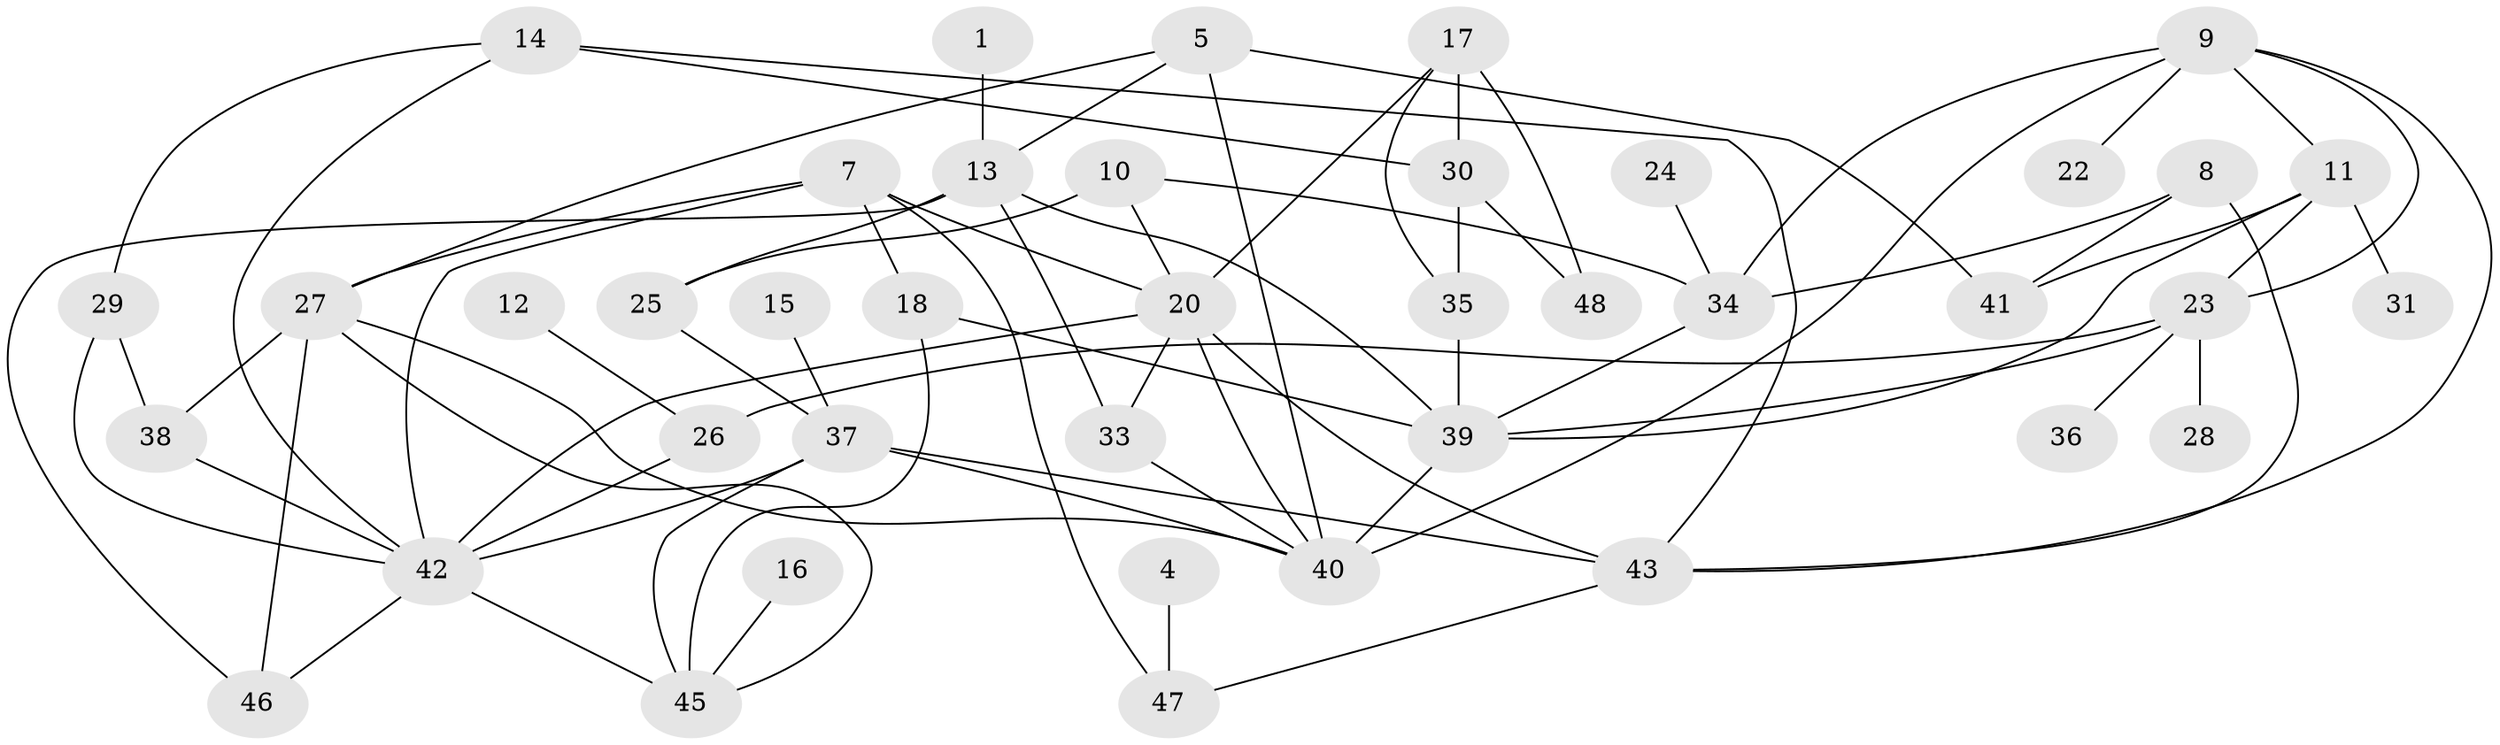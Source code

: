 // original degree distribution, {1: 0.16842105263157894, 0: 0.07368421052631578, 2: 0.22105263157894736, 4: 0.2, 3: 0.22105263157894736, 5: 0.05263157894736842, 6: 0.06315789473684211}
// Generated by graph-tools (version 1.1) at 2025/25/03/09/25 03:25:17]
// undirected, 41 vertices, 75 edges
graph export_dot {
graph [start="1"]
  node [color=gray90,style=filled];
  1;
  4;
  5;
  7;
  8;
  9;
  10;
  11;
  12;
  13;
  14;
  15;
  16;
  17;
  18;
  20;
  22;
  23;
  24;
  25;
  26;
  27;
  28;
  29;
  30;
  31;
  33;
  34;
  35;
  36;
  37;
  38;
  39;
  40;
  41;
  42;
  43;
  45;
  46;
  47;
  48;
  1 -- 13 [weight=1.0];
  4 -- 47 [weight=1.0];
  5 -- 13 [weight=1.0];
  5 -- 27 [weight=1.0];
  5 -- 40 [weight=1.0];
  5 -- 41 [weight=1.0];
  7 -- 18 [weight=1.0];
  7 -- 20 [weight=1.0];
  7 -- 27 [weight=1.0];
  7 -- 42 [weight=1.0];
  7 -- 47 [weight=1.0];
  8 -- 34 [weight=1.0];
  8 -- 41 [weight=1.0];
  8 -- 43 [weight=1.0];
  9 -- 11 [weight=1.0];
  9 -- 22 [weight=1.0];
  9 -- 23 [weight=1.0];
  9 -- 34 [weight=1.0];
  9 -- 40 [weight=1.0];
  9 -- 43 [weight=1.0];
  10 -- 20 [weight=2.0];
  10 -- 25 [weight=2.0];
  10 -- 34 [weight=1.0];
  11 -- 23 [weight=1.0];
  11 -- 31 [weight=1.0];
  11 -- 39 [weight=1.0];
  11 -- 41 [weight=1.0];
  12 -- 26 [weight=1.0];
  13 -- 25 [weight=1.0];
  13 -- 33 [weight=2.0];
  13 -- 39 [weight=1.0];
  13 -- 46 [weight=1.0];
  14 -- 29 [weight=1.0];
  14 -- 30 [weight=1.0];
  14 -- 42 [weight=1.0];
  14 -- 43 [weight=1.0];
  15 -- 37 [weight=1.0];
  16 -- 45 [weight=1.0];
  17 -- 20 [weight=1.0];
  17 -- 30 [weight=1.0];
  17 -- 35 [weight=1.0];
  17 -- 48 [weight=2.0];
  18 -- 39 [weight=1.0];
  18 -- 45 [weight=1.0];
  20 -- 33 [weight=1.0];
  20 -- 40 [weight=1.0];
  20 -- 42 [weight=1.0];
  20 -- 43 [weight=1.0];
  23 -- 26 [weight=1.0];
  23 -- 28 [weight=2.0];
  23 -- 36 [weight=1.0];
  23 -- 39 [weight=1.0];
  24 -- 34 [weight=1.0];
  25 -- 37 [weight=1.0];
  26 -- 42 [weight=1.0];
  27 -- 38 [weight=1.0];
  27 -- 40 [weight=1.0];
  27 -- 45 [weight=1.0];
  27 -- 46 [weight=1.0];
  29 -- 38 [weight=1.0];
  29 -- 42 [weight=1.0];
  30 -- 35 [weight=1.0];
  30 -- 48 [weight=1.0];
  33 -- 40 [weight=1.0];
  34 -- 39 [weight=1.0];
  35 -- 39 [weight=1.0];
  37 -- 40 [weight=1.0];
  37 -- 42 [weight=2.0];
  37 -- 43 [weight=1.0];
  37 -- 45 [weight=1.0];
  38 -- 42 [weight=1.0];
  39 -- 40 [weight=2.0];
  42 -- 45 [weight=1.0];
  42 -- 46 [weight=1.0];
  43 -- 47 [weight=1.0];
}
